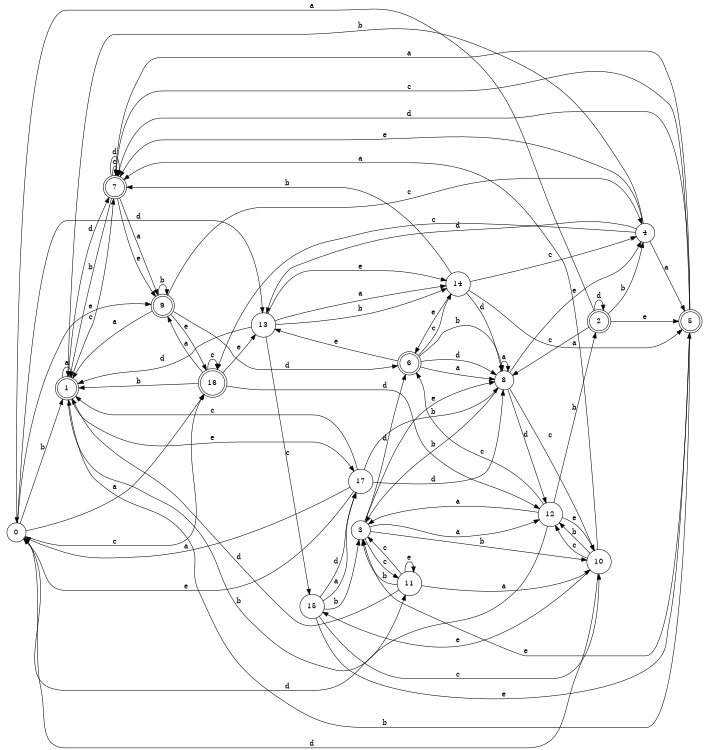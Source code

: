 digraph n15_5 {
__start0 [label="" shape="none"];

rankdir=LR;
size="8,5";

s0 [style="filled", color="black", fillcolor="white" shape="circle", label="0"];
s1 [style="rounded,filled", color="black", fillcolor="white" shape="doublecircle", label="1"];
s2 [style="rounded,filled", color="black", fillcolor="white" shape="doublecircle", label="2"];
s3 [style="filled", color="black", fillcolor="white" shape="circle", label="3"];
s4 [style="filled", color="black", fillcolor="white" shape="circle", label="4"];
s5 [style="rounded,filled", color="black", fillcolor="white" shape="doublecircle", label="5"];
s6 [style="rounded,filled", color="black", fillcolor="white" shape="doublecircle", label="6"];
s7 [style="rounded,filled", color="black", fillcolor="white" shape="doublecircle", label="7"];
s8 [style="filled", color="black", fillcolor="white" shape="circle", label="8"];
s9 [style="rounded,filled", color="black", fillcolor="white" shape="doublecircle", label="9"];
s10 [style="filled", color="black", fillcolor="white" shape="circle", label="10"];
s11 [style="filled", color="black", fillcolor="white" shape="circle", label="11"];
s12 [style="filled", color="black", fillcolor="white" shape="circle", label="12"];
s13 [style="filled", color="black", fillcolor="white" shape="circle", label="13"];
s14 [style="filled", color="black", fillcolor="white" shape="circle", label="14"];
s15 [style="filled", color="black", fillcolor="white" shape="circle", label="15"];
s16 [style="rounded,filled", color="black", fillcolor="white" shape="doublecircle", label="16"];
s17 [style="filled", color="black", fillcolor="white" shape="circle", label="17"];
s0 -> s16 [label="a"];
s0 -> s1 [label="b"];
s0 -> s16 [label="c"];
s0 -> s13 [label="d"];
s0 -> s9 [label="e"];
s1 -> s1 [label="a"];
s1 -> s11 [label="b"];
s1 -> s7 [label="c"];
s1 -> s7 [label="d"];
s1 -> s17 [label="e"];
s2 -> s0 [label="a"];
s2 -> s4 [label="b"];
s2 -> s8 [label="c"];
s2 -> s2 [label="d"];
s2 -> s5 [label="e"];
s3 -> s12 [label="a"];
s3 -> s10 [label="b"];
s3 -> s11 [label="c"];
s3 -> s6 [label="d"];
s3 -> s8 [label="e"];
s4 -> s5 [label="a"];
s4 -> s1 [label="b"];
s4 -> s16 [label="c"];
s4 -> s13 [label="d"];
s4 -> s7 [label="e"];
s5 -> s7 [label="a"];
s5 -> s1 [label="b"];
s5 -> s7 [label="c"];
s5 -> s7 [label="d"];
s5 -> s3 [label="e"];
s6 -> s8 [label="a"];
s6 -> s8 [label="b"];
s6 -> s14 [label="c"];
s6 -> s8 [label="d"];
s6 -> s13 [label="e"];
s7 -> s9 [label="a"];
s7 -> s1 [label="b"];
s7 -> s7 [label="c"];
s7 -> s7 [label="d"];
s7 -> s9 [label="e"];
s8 -> s8 [label="a"];
s8 -> s3 [label="b"];
s8 -> s10 [label="c"];
s8 -> s12 [label="d"];
s8 -> s4 [label="e"];
s9 -> s1 [label="a"];
s9 -> s9 [label="b"];
s9 -> s4 [label="c"];
s9 -> s6 [label="d"];
s9 -> s16 [label="e"];
s10 -> s7 [label="a"];
s10 -> s12 [label="b"];
s10 -> s12 [label="c"];
s10 -> s0 [label="d"];
s10 -> s15 [label="e"];
s11 -> s10 [label="a"];
s11 -> s3 [label="b"];
s11 -> s3 [label="c"];
s11 -> s1 [label="d"];
s11 -> s11 [label="e"];
s12 -> s3 [label="a"];
s12 -> s2 [label="b"];
s12 -> s6 [label="c"];
s12 -> s0 [label="d"];
s12 -> s10 [label="e"];
s13 -> s14 [label="a"];
s13 -> s14 [label="b"];
s13 -> s15 [label="c"];
s13 -> s1 [label="d"];
s13 -> s14 [label="e"];
s14 -> s5 [label="a"];
s14 -> s7 [label="b"];
s14 -> s4 [label="c"];
s14 -> s8 [label="d"];
s14 -> s6 [label="e"];
s15 -> s17 [label="a"];
s15 -> s3 [label="b"];
s15 -> s10 [label="c"];
s15 -> s17 [label="d"];
s15 -> s5 [label="e"];
s16 -> s9 [label="a"];
s16 -> s1 [label="b"];
s16 -> s16 [label="c"];
s16 -> s12 [label="d"];
s16 -> s13 [label="e"];
s17 -> s0 [label="a"];
s17 -> s8 [label="b"];
s17 -> s1 [label="c"];
s17 -> s8 [label="d"];
s17 -> s0 [label="e"];

}
